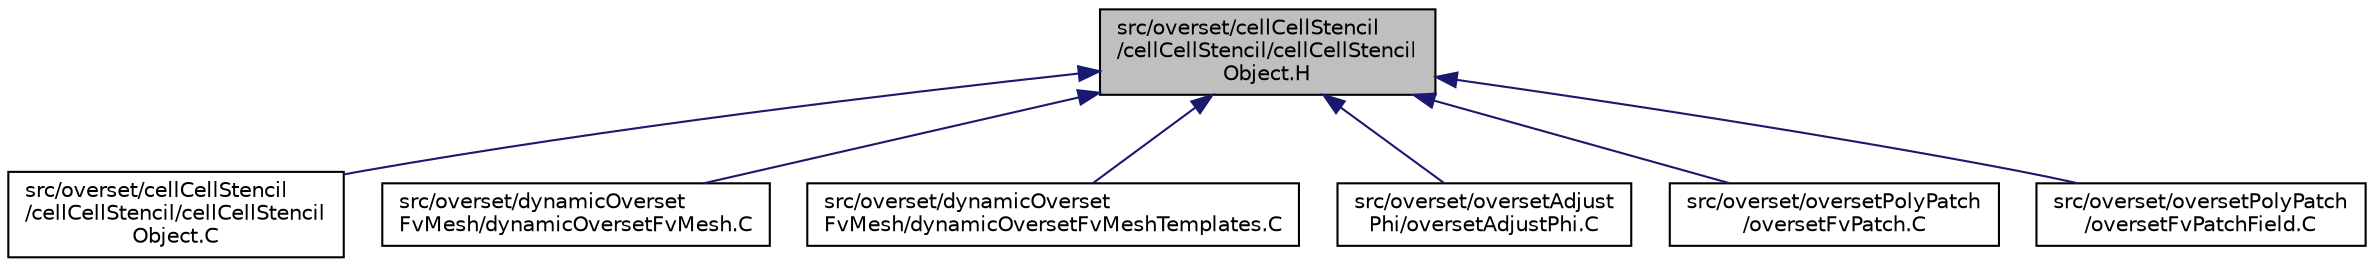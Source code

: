 digraph "src/overset/cellCellStencil/cellCellStencil/cellCellStencilObject.H"
{
  bgcolor="transparent";
  edge [fontname="Helvetica",fontsize="10",labelfontname="Helvetica",labelfontsize="10"];
  node [fontname="Helvetica",fontsize="10",shape=record];
  Node1 [label="src/overset/cellCellStencil\l/cellCellStencil/cellCellStencil\lObject.H",height=0.2,width=0.4,color="black", fillcolor="grey75", style="filled" fontcolor="black"];
  Node1 -> Node2 [dir="back",color="midnightblue",fontsize="10",style="solid",fontname="Helvetica"];
  Node2 [label="src/overset/cellCellStencil\l/cellCellStencil/cellCellStencil\lObject.C",height=0.2,width=0.4,color="black",URL="$cellCellStencilObject_8C.html"];
  Node1 -> Node3 [dir="back",color="midnightblue",fontsize="10",style="solid",fontname="Helvetica"];
  Node3 [label="src/overset/dynamicOverset\lFvMesh/dynamicOversetFvMesh.C",height=0.2,width=0.4,color="black",URL="$dynamicOversetFvMesh_8C.html"];
  Node1 -> Node4 [dir="back",color="midnightblue",fontsize="10",style="solid",fontname="Helvetica"];
  Node4 [label="src/overset/dynamicOverset\lFvMesh/dynamicOversetFvMeshTemplates.C",height=0.2,width=0.4,color="black",URL="$dynamicOversetFvMeshTemplates_8C.html"];
  Node1 -> Node5 [dir="back",color="midnightblue",fontsize="10",style="solid",fontname="Helvetica"];
  Node5 [label="src/overset/oversetAdjust\lPhi/oversetAdjustPhi.C",height=0.2,width=0.4,color="black",URL="$oversetAdjustPhi_8C.html"];
  Node1 -> Node6 [dir="back",color="midnightblue",fontsize="10",style="solid",fontname="Helvetica"];
  Node6 [label="src/overset/oversetPolyPatch\l/oversetFvPatch.C",height=0.2,width=0.4,color="black",URL="$oversetFvPatch_8C.html"];
  Node1 -> Node7 [dir="back",color="midnightblue",fontsize="10",style="solid",fontname="Helvetica"];
  Node7 [label="src/overset/oversetPolyPatch\l/oversetFvPatchField.C",height=0.2,width=0.4,color="black",URL="$oversetFvPatchField_8C.html"];
}
